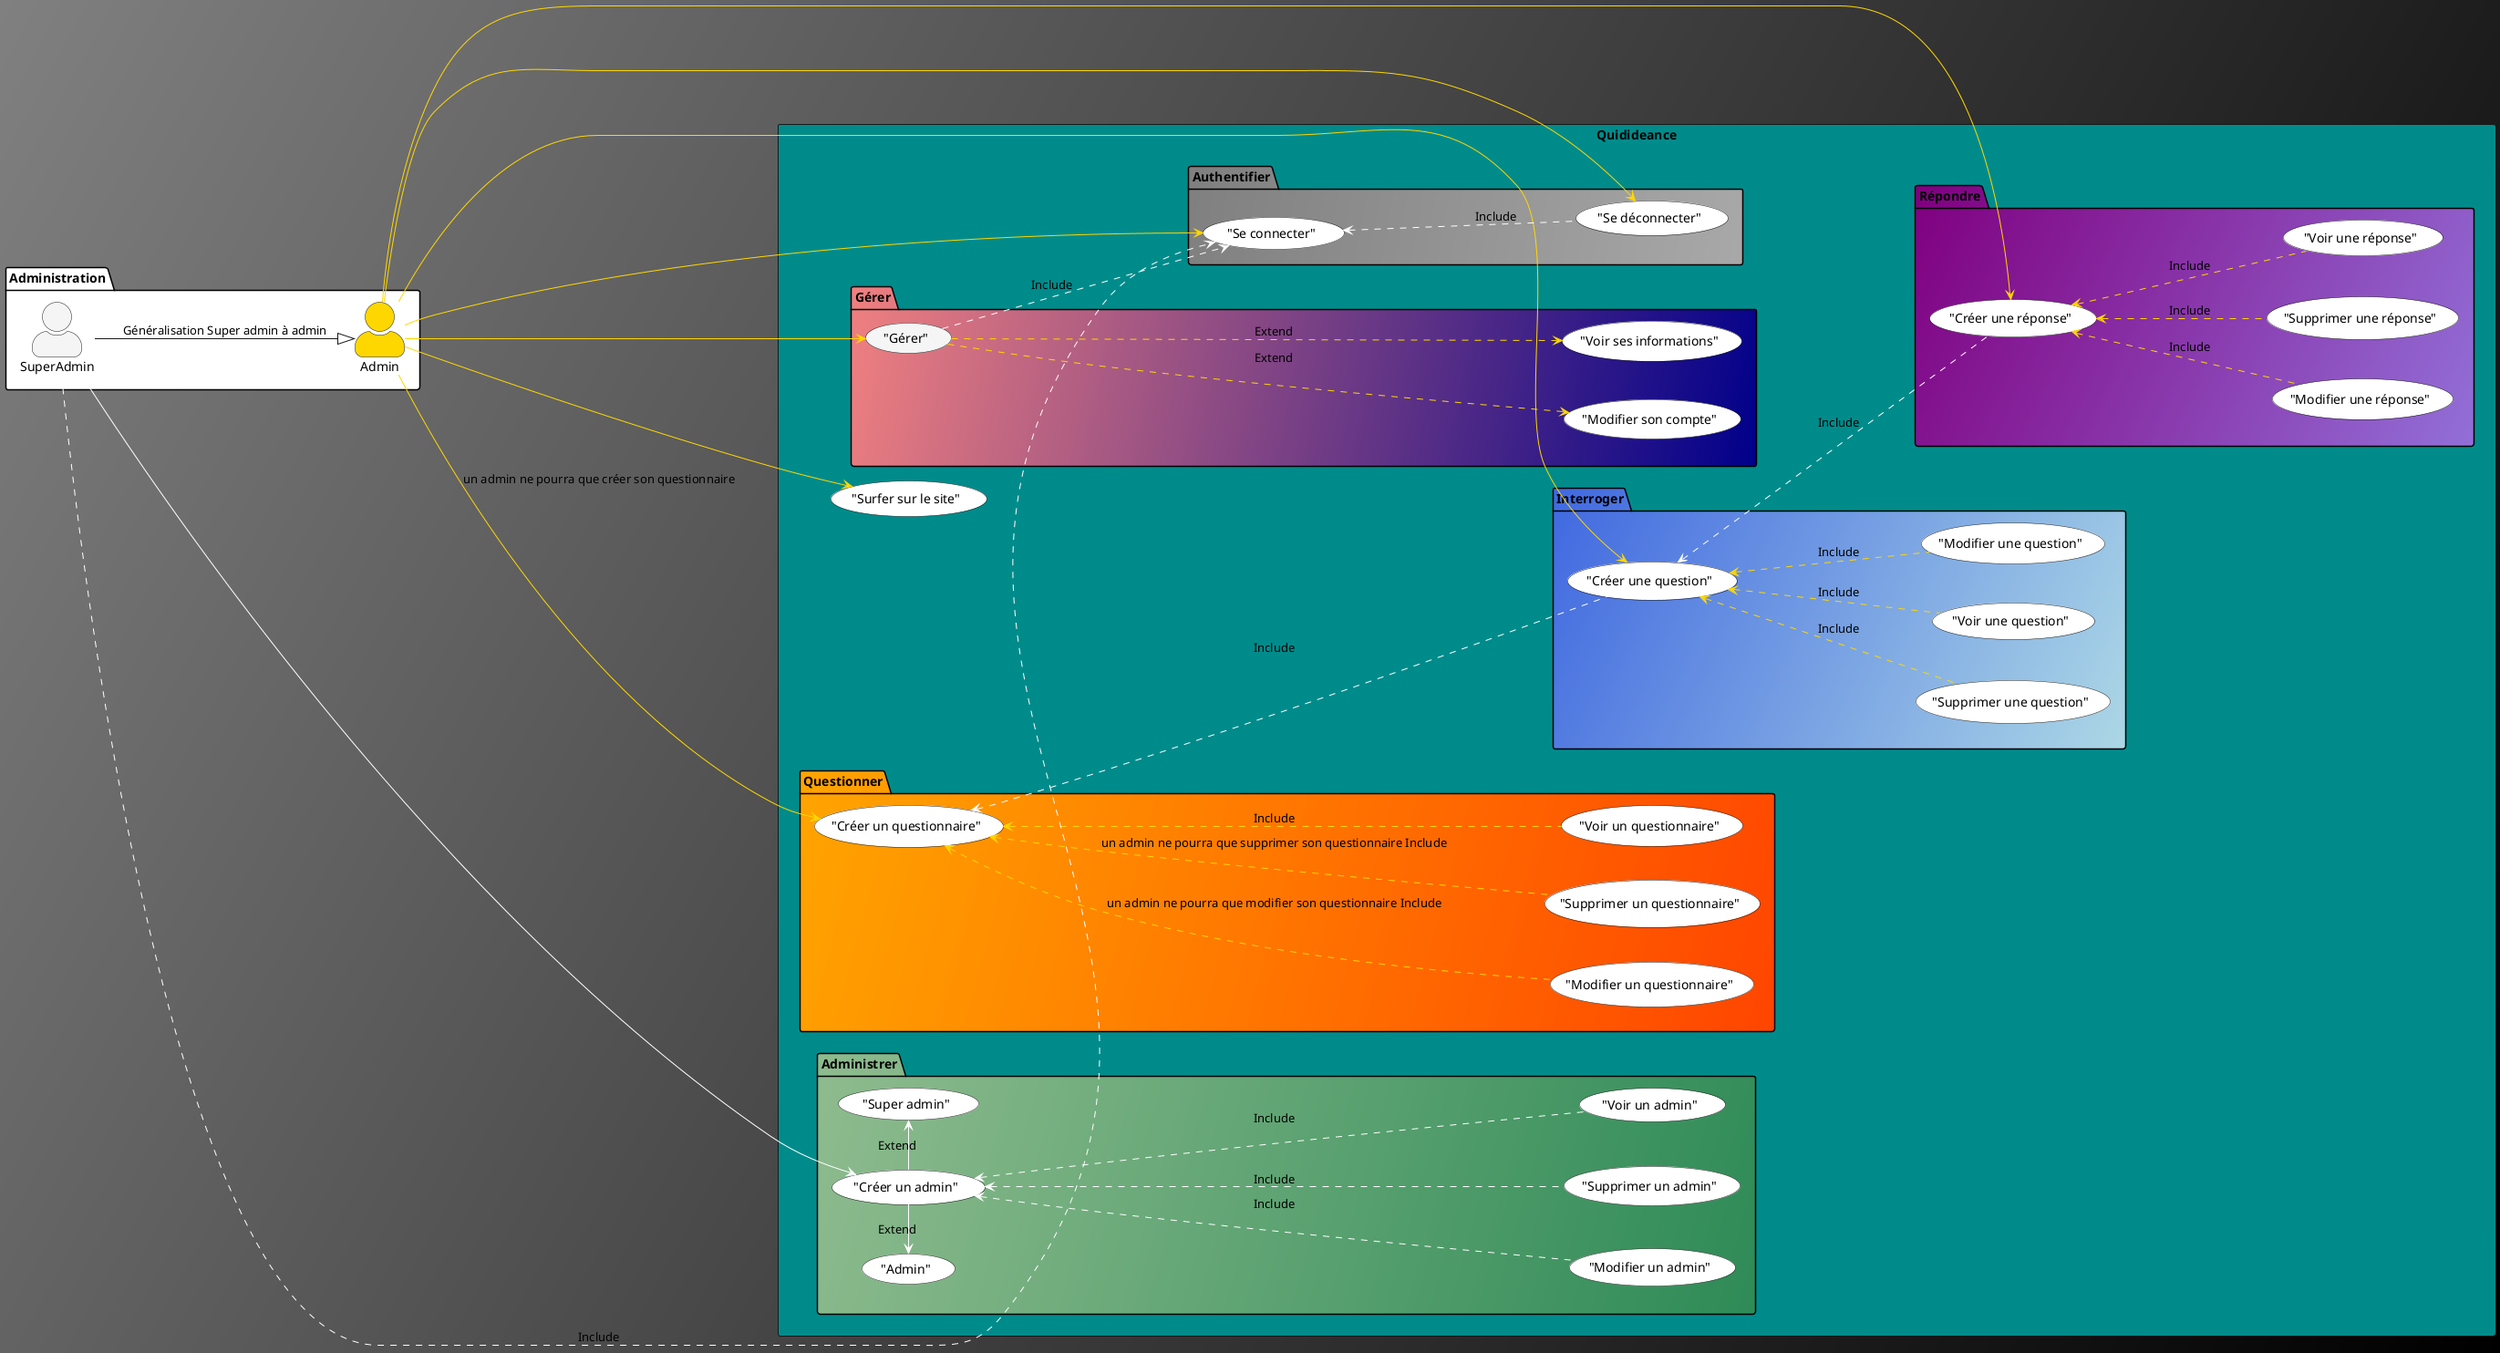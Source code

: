 @startuml Codecouleur
left to right direction
skinparam actorStyle awesome
skinparam backgroundcolor Grey/Black
skinparam classBackgroundColor Wheat|CornflowerBlue
package Administration #White{
    actor Admin as ADMIN #Gold
    actor SuperAdmin as SUPADMIN #WhiteSmoke
}


Rectangle Quidideance #DarkCyan {

    ("Surfer sur le site") as SURF #White
    
package Administrer #DarkSeaGreen/SeaGreen {
    ("Créer un admin") as ADMNEW #White
    ("Modifier un admin") as ADMEDIT #White
    ("Supprimer un admin") as ADMDELETE #White
    ("Voir un admin") as ADMSHOW #White
    ("Admin") as ADMINS #White
    ("Super admin") as SUPER #White
}    
package Interroger #RoyalBlue/LightBlue {

    ("Créer une question") as INTNEW #White
    ("Modifier une question") as INTEDIT #White
    ("Supprimer une question") as INTDELETE #White
    ("Voir une question") as INTSHOW #White
}
package Questionner #Orange/OrangeRed {

    ("Créer un questionnaire") as QUENEW #White
    ("Modifier un questionnaire") as QUEEDIT #White
    ("Supprimer un questionnaire") as QUEDELETE #White
    ("Voir un questionnaire") as QUESHOW #White
}

package Répondre #Purple/MediumPurple {

    ("Créer une réponse") as REPNEW #White
    ("Modifier une réponse") as REPEDIT #White
    ("Supprimer une réponse") as REPDELETE #White
    ("Voir une réponse") as REPSHOW #White
}
package Gérer #LightCoral/DarkBlue {

    ("Gérer") as GER #WhiteSmoke
    ("Modifier son compte") as GEREDIT #White
    ("Voir ses informations") as GERSHOW #White
}
package Authentifier #Grey/DarkGrey {
    ("Se connecter") as CON #White
    ("Se déconnecter") as DEC #White
}


    SUPADMIN--|> ADMIN : Généralisation Super admin à admin



    ADMIN--up->CON #Gold
    ADMIN--->DEC #Gold
    ADMIN-->SURF #Gold



    ADMIN--->QUENEW #Gold : un admin ne pourra que créer son questionnaire
    QUENEW<..-QUEEDIT #Gold : un admin ne pourra que modifier son questionnaire Include
    QUENEW<..-QUEDELETE #Gold : un admin ne pourra que supprimer son questionnaire Include
    QUENEW<..-QUESHOW #Gold : Include 

    ADMIN--->INTNEW #Gold
    INTNEW<..-INTEDIT #Gold : Include
    INTNEW<..-INTDELETE #Gold : Include
    INTNEW<..-INTSHOW #Gold : Include

    ADMIN--->REPNEW #Gold
    REPNEW<..-REPEDIT #Gold : Include
    REPNEW<..-REPDELETE #Gold : Include
    REPNEW<..-REPSHOW #Gold : Include

    ADMIN--->GER #Gold
    GER-..>GEREDIT #Gold : Extend
    GER-..>GERSHOW #Gold : Extend

    SUPADMIN--->ADMNEW #White
    ADMNEW<..-ADMEDIT #White : Include
    ADMNEW<..-ADMDELETE #White : Include
    ADMNEW<..-ADMSHOW #White : Include
    ADMNEW-left->ADMINS #White : Extend
    ADMNEW-right->SUPER #White : Extend

    CON<.-DEC #White : Include
    SUPADMIN-.>CON #White : Include
    GER-.>CON #White : Include
    QUENEW<..-INTNEW #White : Include
    INTNEW<..-REPNEW #White : Include
    
    
    
    
    



      
    
  
}

@enduml
